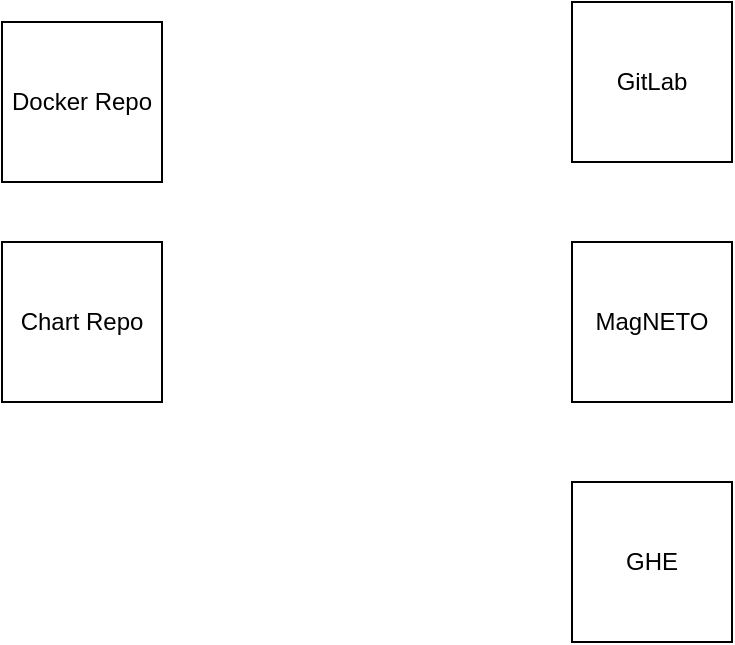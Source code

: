 <mxfile version="14.9.9" type="github">
  <diagram id="OjpjWs59GLYDyoE2Nn7r" name="Page-1">
    <mxGraphModel dx="1298" dy="840" grid="1" gridSize="10" guides="1" tooltips="1" connect="1" arrows="1" fold="1" page="1" pageScale="1" pageWidth="850" pageHeight="1100" math="0" shadow="0">
      <root>
        <mxCell id="0" />
        <mxCell id="1" parent="0" />
        <mxCell id="-mJDDIEVKRkSHCF7esFn-1" value="GitLab" style="whiteSpace=wrap;html=1;aspect=fixed;" vertex="1" parent="1">
          <mxGeometry x="425" y="120" width="80" height="80" as="geometry" />
        </mxCell>
        <mxCell id="-mJDDIEVKRkSHCF7esFn-2" value="MagNETO" style="whiteSpace=wrap;html=1;aspect=fixed;" vertex="1" parent="1">
          <mxGeometry x="425" y="240" width="80" height="80" as="geometry" />
        </mxCell>
        <mxCell id="-mJDDIEVKRkSHCF7esFn-3" value="GHE" style="whiteSpace=wrap;html=1;aspect=fixed;" vertex="1" parent="1">
          <mxGeometry x="425" y="360" width="80" height="80" as="geometry" />
        </mxCell>
        <mxCell id="-mJDDIEVKRkSHCF7esFn-4" value="Docker Repo" style="whiteSpace=wrap;html=1;aspect=fixed;" vertex="1" parent="1">
          <mxGeometry x="140" y="130" width="80" height="80" as="geometry" />
        </mxCell>
        <mxCell id="-mJDDIEVKRkSHCF7esFn-5" value="Chart Repo" style="whiteSpace=wrap;html=1;aspect=fixed;" vertex="1" parent="1">
          <mxGeometry x="140" y="240" width="80" height="80" as="geometry" />
        </mxCell>
      </root>
    </mxGraphModel>
  </diagram>
</mxfile>
